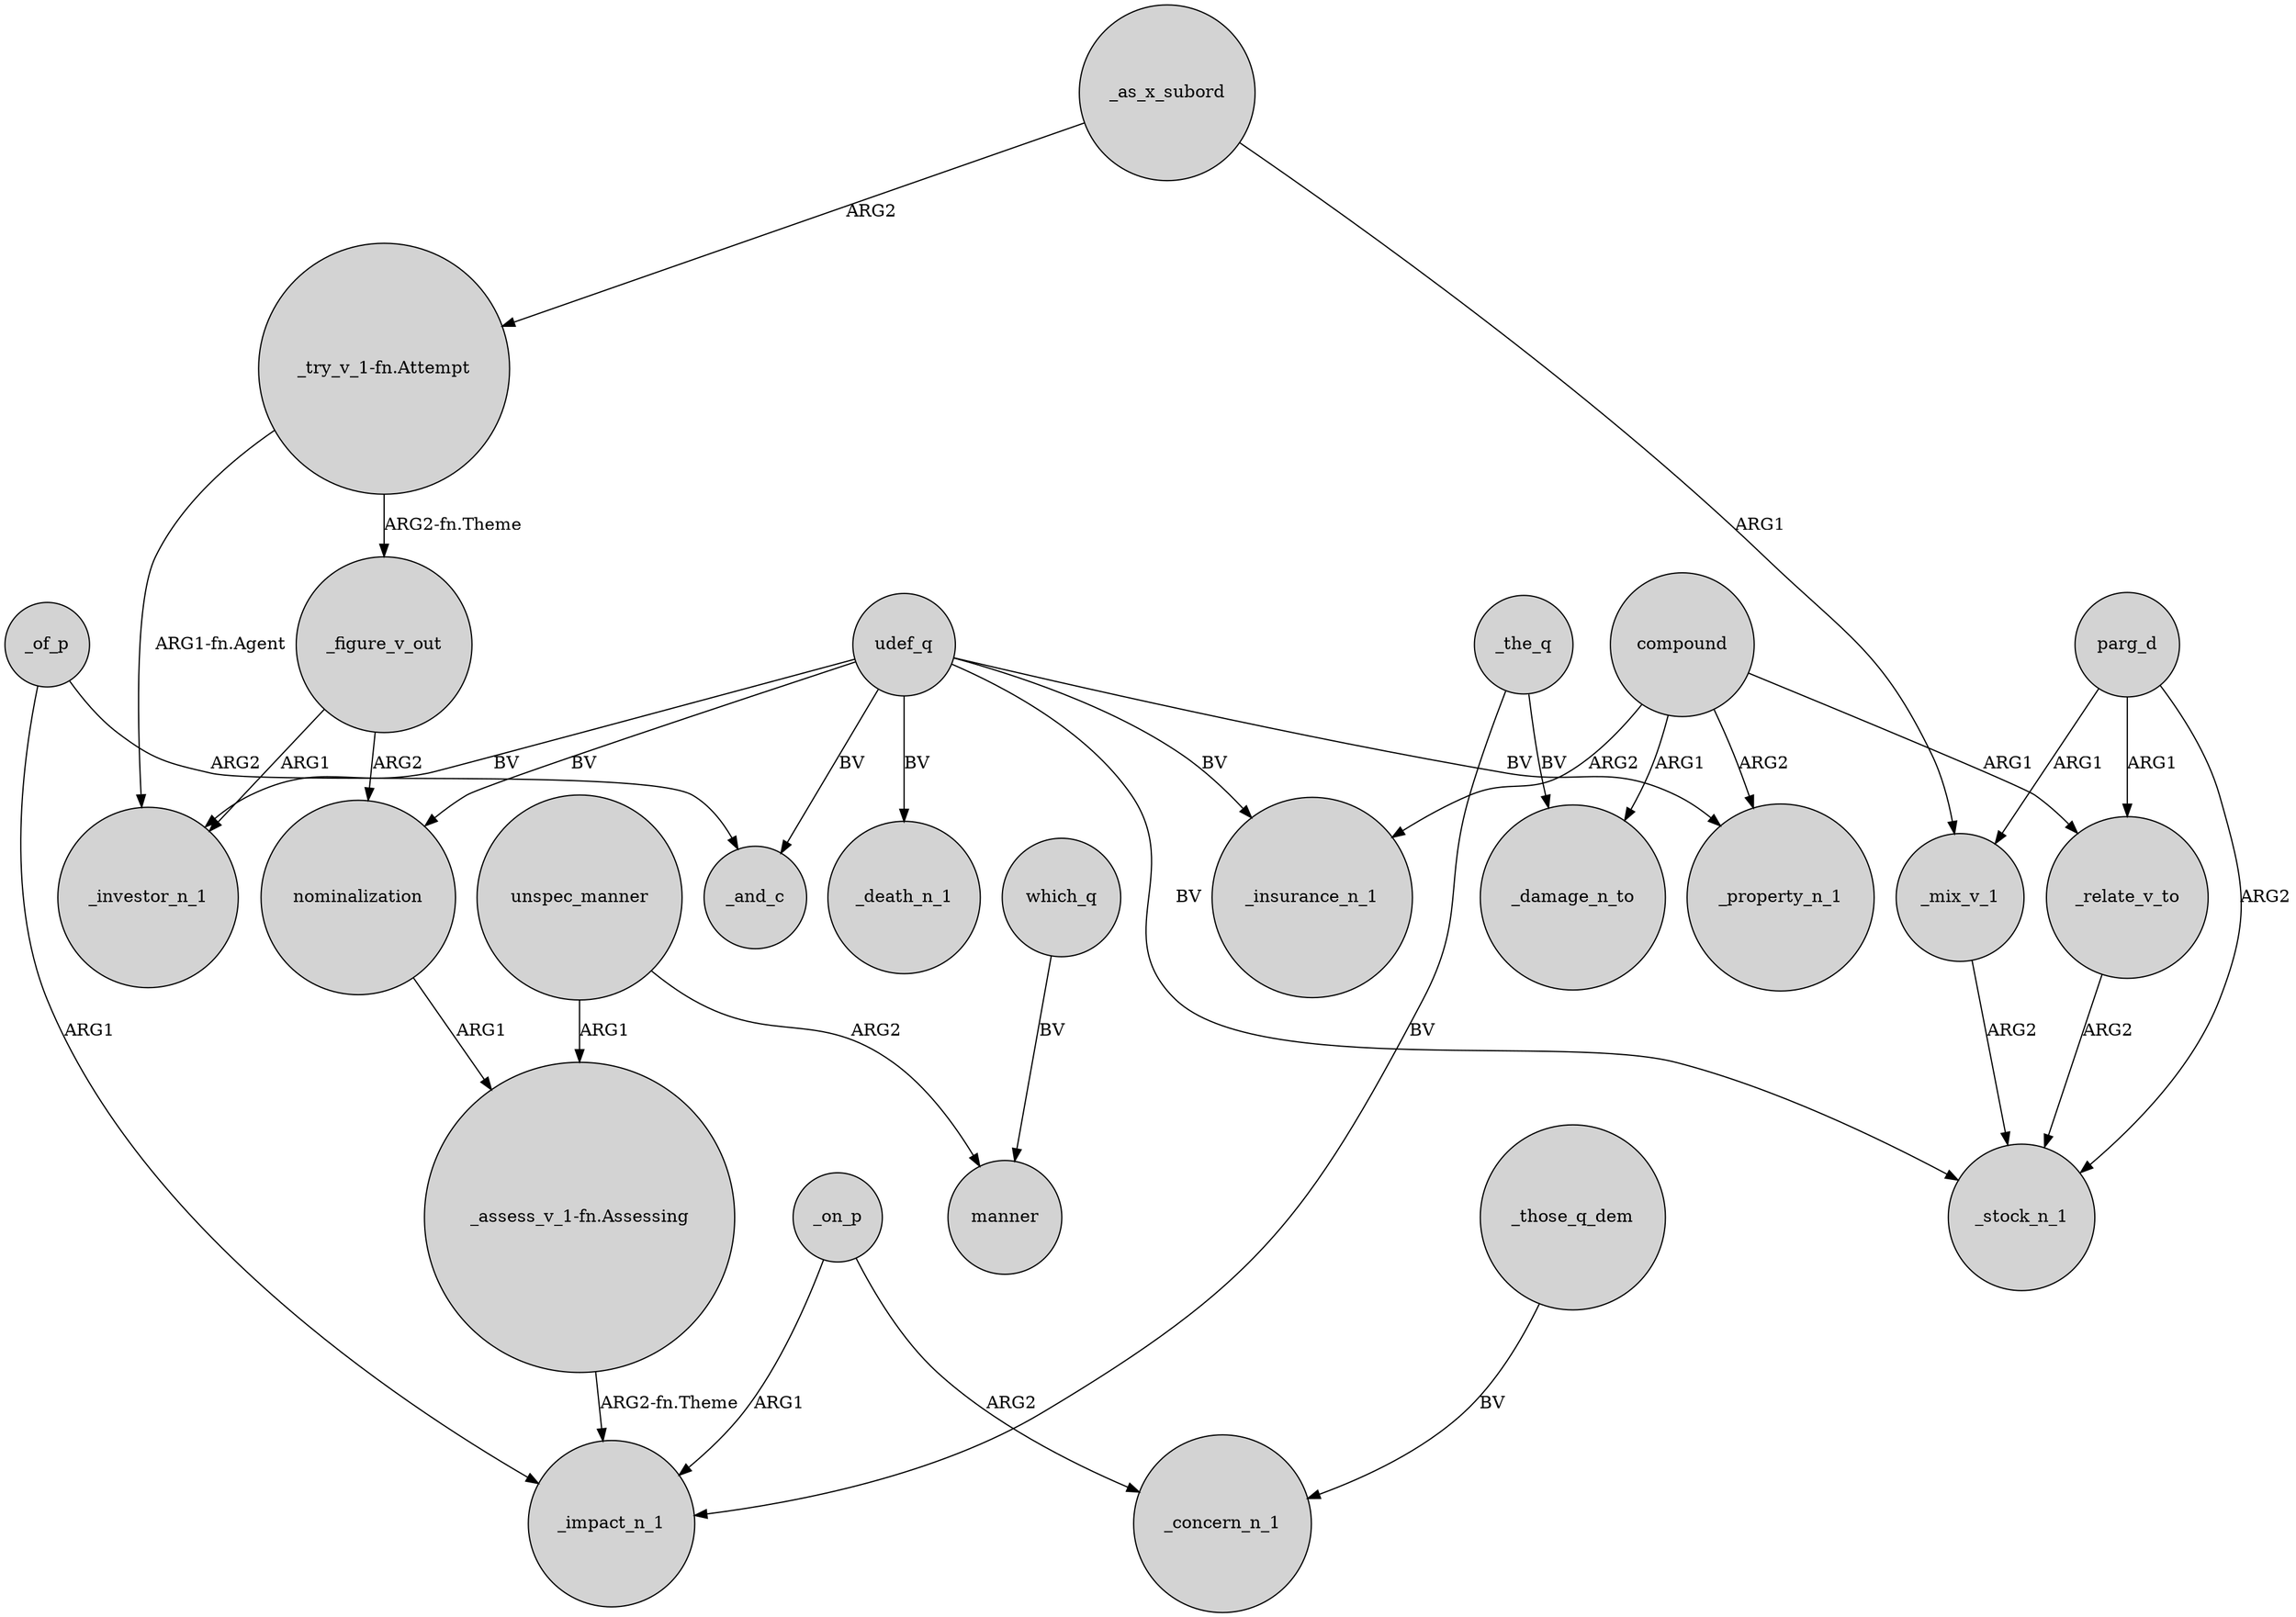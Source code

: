 digraph {
	node [shape=circle style=filled]
	nominalization -> "_assess_v_1-fn.Assessing" [label=ARG1]
	_those_q_dem -> _concern_n_1 [label=BV]
	_figure_v_out -> _investor_n_1 [label=ARG1]
	compound -> _insurance_n_1 [label=ARG2]
	_figure_v_out -> nominalization [label=ARG2]
	udef_q -> _investor_n_1 [label=BV]
	_the_q -> _impact_n_1 [label=BV]
	parg_d -> _mix_v_1 [label=ARG1]
	parg_d -> _relate_v_to [label=ARG1]
	"_assess_v_1-fn.Assessing" -> _impact_n_1 [label="ARG2-fn.Theme"]
	udef_q -> _insurance_n_1 [label=BV]
	compound -> _damage_n_to [label=ARG1]
	unspec_manner -> "_assess_v_1-fn.Assessing" [label=ARG1]
	_mix_v_1 -> _stock_n_1 [label=ARG2]
	_of_p -> _and_c [label=ARG2]
	compound -> _property_n_1 [label=ARG2]
	which_q -> manner [label=BV]
	_on_p -> _concern_n_1 [label=ARG2]
	_as_x_subord -> _mix_v_1 [label=ARG1]
	_as_x_subord -> "_try_v_1-fn.Attempt" [label=ARG2]
	"_try_v_1-fn.Attempt" -> _figure_v_out [label="ARG2-fn.Theme"]
	udef_q -> _stock_n_1 [label=BV]
	"_try_v_1-fn.Attempt" -> _investor_n_1 [label="ARG1-fn.Agent"]
	_of_p -> _impact_n_1 [label=ARG1]
	udef_q -> _property_n_1 [label=BV]
	udef_q -> nominalization [label=BV]
	_on_p -> _impact_n_1 [label=ARG1]
	_relate_v_to -> _stock_n_1 [label=ARG2]
	udef_q -> _death_n_1 [label=BV]
	compound -> _relate_v_to [label=ARG1]
	_the_q -> _damage_n_to [label=BV]
	udef_q -> _and_c [label=BV]
	unspec_manner -> manner [label=ARG2]
	parg_d -> _stock_n_1 [label=ARG2]
}
